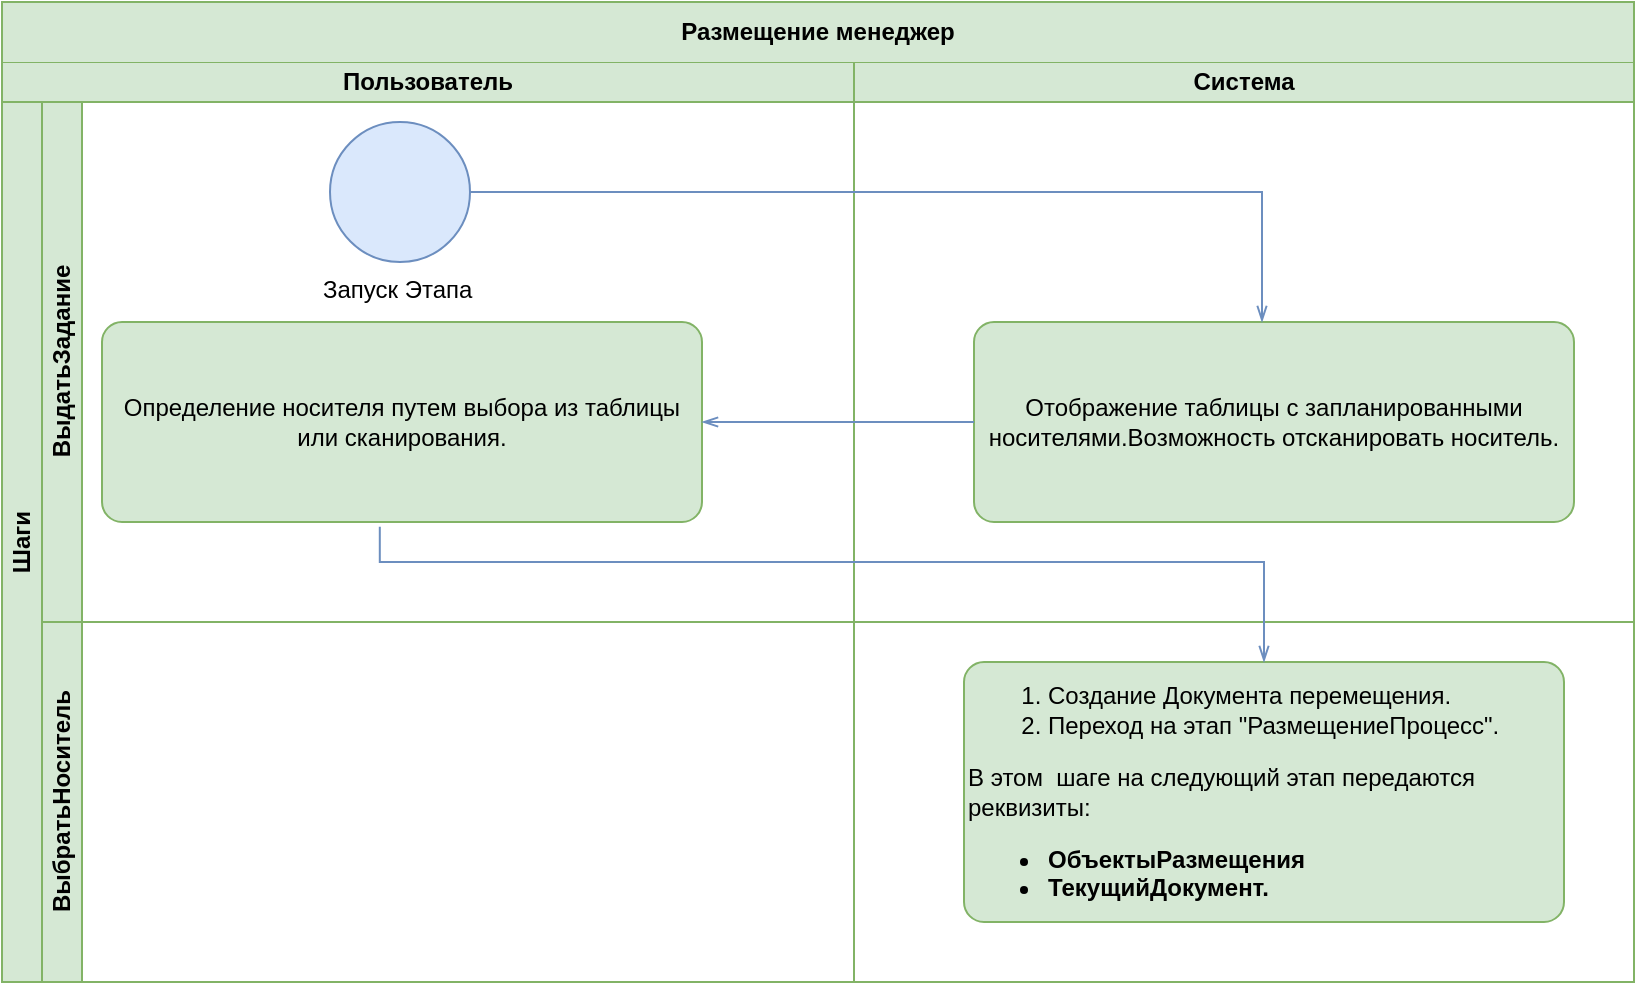 <mxfile version="20.6.0" type="github">
  <diagram id="lS7HPwzp3S88eX9oaWHC" name="Страница 1">
    <mxGraphModel dx="990" dy="2889" grid="1" gridSize="10" guides="1" tooltips="1" connect="1" arrows="1" fold="1" page="1" pageScale="1" pageWidth="827" pageHeight="1169" math="0" shadow="0">
      <root>
        <mxCell id="0" />
        <mxCell id="pbdZzH9BzlkMKFEg-Ah4-12" value="Шаги" style="locked=1;" parent="0" visible="0" />
        <mxCell id="1" style="" parent="0" />
        <mxCell id="pbdZzH9BzlkMKFEg-Ah4-5" value="Шаги&lt;br&gt;" style="swimlane;html=1;childLayout=stackLayout;resizeParent=1;resizeParentMax=0;horizontal=0;startSize=20;horizontalStack=0;whiteSpace=wrap;fillColor=#d5e8d4;strokeColor=#82b366;" vertex="1" parent="1">
          <mxGeometry x="6" y="-2280" width="816" height="440" as="geometry" />
        </mxCell>
        <mxCell id="pbdZzH9BzlkMKFEg-Ah4-8" value="ВыдатьЗадание&lt;br&gt;" style="swimlane;html=1;startSize=20;horizontal=0;fillColor=#d5e8d4;strokeColor=#82b366;" vertex="1" parent="pbdZzH9BzlkMKFEg-Ah4-5">
          <mxGeometry x="20" width="796" height="260" as="geometry" />
        </mxCell>
        <mxCell id="pbdZzH9BzlkMKFEg-Ah4-7" value="ВыбратьНоситель" style="swimlane;html=1;startSize=20;horizontal=0;fillColor=#d5e8d4;strokeColor=#82b366;" vertex="1" parent="pbdZzH9BzlkMKFEg-Ah4-5">
          <mxGeometry x="20" y="260" width="796" height="180" as="geometry" />
        </mxCell>
        <mxCell id="pbdZzH9BzlkMKFEg-Ah4-16" value="Пользователь" style="swimlane;startSize=20;whiteSpace=wrap;html=1;fillColor=#d5e8d4;strokeColor=#82b366;" vertex="1" parent="1">
          <mxGeometry x="6" y="-2300" width="426" height="460" as="geometry" />
        </mxCell>
        <mxCell id="pbdZzH9BzlkMKFEg-Ah4-22" value="Определение носителя путем выбора из таблицы или сканирования." style="points=[[0.25,0,0],[0.5,0,0],[0.75,0,0],[1,0.25,0],[1,0.5,0],[1,0.75,0],[0.75,1,0],[0.5,1,0],[0.25,1,0],[0,0.75,0],[0,0.5,0],[0,0.25,0]];shape=mxgraph.bpmn.task;whiteSpace=wrap;rectStyle=rounded;size=10;html=1;taskMarker=abstract;fillColor=#d5e8d4;strokeColor=#82b366;" vertex="1" parent="pbdZzH9BzlkMKFEg-Ah4-16">
          <mxGeometry x="50" y="130" width="300" height="100" as="geometry" />
        </mxCell>
        <mxCell id="pbdZzH9BzlkMKFEg-Ah4-19" value="Запуск Этапа&amp;nbsp;" style="points=[[0.145,0.145,0],[0.5,0,0],[0.855,0.145,0],[1,0.5,0],[0.855,0.855,0],[0.5,1,0],[0.145,0.855,0],[0,0.5,0]];shape=mxgraph.bpmn.event;html=1;verticalLabelPosition=bottom;labelBackgroundColor=#ffffff;verticalAlign=top;align=center;perimeter=ellipsePerimeter;outlineConnect=0;aspect=fixed;outline=standard;symbol=general;fillColor=#dae8fc;strokeColor=#6c8ebf;" vertex="1" parent="pbdZzH9BzlkMKFEg-Ah4-16">
          <mxGeometry x="164" y="30" width="70" height="70" as="geometry" />
        </mxCell>
        <mxCell id="pbdZzH9BzlkMKFEg-Ah4-17" value="Система&lt;br&gt;" style="swimlane;startSize=20;whiteSpace=wrap;html=1;fillColor=#d5e8d4;strokeColor=#82b366;" vertex="1" parent="1">
          <mxGeometry x="432" y="-2300" width="390" height="460" as="geometry" />
        </mxCell>
        <mxCell id="pbdZzH9BzlkMKFEg-Ah4-21" value="Отображение таблицы с запланированными носителями.Возможность отсканировать носитель." style="points=[[0.25,0,0],[0.5,0,0],[0.75,0,0],[1,0.25,0],[1,0.5,0],[1,0.75,0],[0.75,1,0],[0.5,1,0],[0.25,1,0],[0,0.75,0],[0,0.5,0],[0,0.25,0]];shape=mxgraph.bpmn.task;whiteSpace=wrap;rectStyle=rounded;size=10;html=1;taskMarker=abstract;fillColor=#d5e8d4;strokeColor=#82b366;" vertex="1" parent="pbdZzH9BzlkMKFEg-Ah4-17">
          <mxGeometry x="60" y="130" width="300" height="100" as="geometry" />
        </mxCell>
        <mxCell id="pbdZzH9BzlkMKFEg-Ah4-26" value="&lt;ol&gt;&lt;li&gt;Создание Документа перемещения.&lt;/li&gt;&lt;li&gt;&lt;span style=&quot;background-color: initial;&quot;&gt;Переход на этап &quot;РазмещениеПроцесс&quot;.&lt;/span&gt;&lt;/li&gt;&lt;/ol&gt;&lt;span style=&quot;background-color: initial;&quot;&gt;&lt;div style=&quot;&quot;&gt;&lt;span style=&quot;background-color: initial;&quot;&gt;В этом&amp;nbsp; шаге на следующий этап передаются реквизиты:&amp;nbsp;&lt;/span&gt;&lt;/div&gt;&lt;div style=&quot;&quot;&gt;&lt;ul&gt;&lt;li&gt;&lt;span style=&quot;background-color: initial;&quot;&gt;&lt;b&gt;ОбъектыРазмещения&lt;/b&gt;&lt;/span&gt;&lt;/li&gt;&lt;li&gt;&lt;span style=&quot;background-color: initial;&quot;&gt;&lt;b&gt;ТекущийДокумент.&amp;nbsp;&lt;/b&gt;&lt;/span&gt;&lt;/li&gt;&lt;/ul&gt;&lt;/div&gt;&lt;/span&gt;" style="points=[[0.25,0,0],[0.5,0,0],[0.75,0,0],[1,0.25,0],[1,0.5,0],[1,0.75,0],[0.75,1,0],[0.5,1,0],[0.25,1,0],[0,0.75,0],[0,0.5,0],[0,0.25,0]];shape=mxgraph.bpmn.task;whiteSpace=wrap;rectStyle=rounded;size=10;html=1;taskMarker=abstract;fillColor=#d5e8d4;strokeColor=#82b366;align=left;" vertex="1" parent="pbdZzH9BzlkMKFEg-Ah4-17">
          <mxGeometry x="55" y="300" width="300" height="130" as="geometry" />
        </mxCell>
        <mxCell id="pbdZzH9BzlkMKFEg-Ah4-23" value="" style="edgeStyle=elbowEdgeStyle;fontSize=12;html=1;endFill=0;startFill=0;endSize=6;startSize=6;endArrow=openThin;startArrow=none;rounded=0;entryX=1;entryY=0.5;entryDx=0;entryDy=0;entryPerimeter=0;exitX=0;exitY=0.5;exitDx=0;exitDy=0;exitPerimeter=0;fillColor=#dae8fc;strokeColor=#6c8ebf;" edge="1" parent="1" source="pbdZzH9BzlkMKFEg-Ah4-21" target="pbdZzH9BzlkMKFEg-Ah4-22">
          <mxGeometry width="160" relative="1" as="geometry">
            <mxPoint x="326" y="-1900" as="sourcePoint" />
            <mxPoint x="486" y="-1900" as="targetPoint" />
          </mxGeometry>
        </mxCell>
        <mxCell id="pbdZzH9BzlkMKFEg-Ah4-28" value="" style="edgeStyle=elbowEdgeStyle;fontSize=12;html=1;endFill=0;startFill=0;endSize=6;startSize=6;endArrow=openThin;startArrow=none;rounded=0;entryX=0.5;entryY=0;entryDx=0;entryDy=0;entryPerimeter=0;exitX=0.463;exitY=1.024;exitDx=0;exitDy=0;exitPerimeter=0;elbow=vertical;fillColor=#dae8fc;strokeColor=#6c8ebf;" edge="1" parent="1" source="pbdZzH9BzlkMKFEg-Ah4-22" target="pbdZzH9BzlkMKFEg-Ah4-26">
          <mxGeometry width="160" relative="1" as="geometry">
            <mxPoint x="216" y="-1900" as="sourcePoint" />
            <mxPoint x="636" y="-1900" as="targetPoint" />
            <Array as="points">
              <mxPoint x="496" y="-2050" />
              <mxPoint x="456" y="-2060" />
              <mxPoint x="426" y="-1900" />
            </Array>
          </mxGeometry>
        </mxCell>
        <mxCell id="pbdZzH9BzlkMKFEg-Ah4-24" value="" style="edgeStyle=elbowEdgeStyle;fontSize=12;html=1;endFill=0;startFill=0;endSize=6;startSize=6;endArrow=openThin;startArrow=none;rounded=0;exitX=1;exitY=0.5;exitDx=0;exitDy=0;exitPerimeter=0;fillColor=#dae8fc;strokeColor=#6c8ebf;" edge="1" parent="1" source="pbdZzH9BzlkMKFEg-Ah4-19" target="pbdZzH9BzlkMKFEg-Ah4-21">
          <mxGeometry width="160" relative="1" as="geometry">
            <mxPoint x="696" y="-2200.5" as="sourcePoint" />
            <mxPoint x="636" y="-2080" as="targetPoint" />
            <Array as="points">
              <mxPoint x="636" y="-2130" />
            </Array>
          </mxGeometry>
        </mxCell>
        <mxCell id="pbdZzH9BzlkMKFEg-Ah4-14" value="Система/Пользователь" style="" parent="0" />
        <mxCell id="pbdZzH9BzlkMKFEg-Ah4-44" value="Размещение менеджер" style="swimlane;html=1;startSize=100;fontStyle=1;collapsible=0;horizontal=1;swimlaneLine=0;fillColor=#d5e8d4;whiteSpace=wrap;strokeColor=#82b366;" vertex="1" parent="pbdZzH9BzlkMKFEg-Ah4-14">
          <mxGeometry x="6" y="-2330" width="816" height="30" as="geometry" />
        </mxCell>
      </root>
    </mxGraphModel>
  </diagram>
</mxfile>
